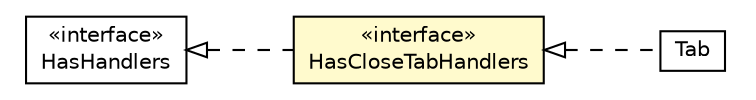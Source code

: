 #!/usr/local/bin/dot
#
# Class diagram 
# Generated by UMLGraph version R5_6-24-gf6e263 (http://www.umlgraph.org/)
#

digraph G {
	edge [fontname="Helvetica",fontsize=10,labelfontname="Helvetica",labelfontsize=10];
	node [fontname="Helvetica",fontsize=10,shape=plaintext];
	nodesep=0.25;
	ranksep=0.5;
	rankdir=LR;
	// com.gwtplatform.carstore.client.application.cars.car.navigation.Tab
	c137610 [label=<<table title="com.gwtplatform.carstore.client.application.cars.car.navigation.Tab" border="0" cellborder="1" cellspacing="0" cellpadding="2" port="p" href="./Tab.html">
		<tr><td><table border="0" cellspacing="0" cellpadding="1">
<tr><td align="center" balign="center"> Tab </td></tr>
		</table></td></tr>
		</table>>, URL="./Tab.html", fontname="Helvetica", fontcolor="black", fontsize=10.0];
	// com.gwtplatform.carstore.client.application.cars.car.navigation.CloseTabEvent.HasCloseTabHandlers
	c137620 [label=<<table title="com.gwtplatform.carstore.client.application.cars.car.navigation.CloseTabEvent.HasCloseTabHandlers" border="0" cellborder="1" cellspacing="0" cellpadding="2" port="p" bgcolor="lemonChiffon" href="./CloseTabEvent.HasCloseTabHandlers.html">
		<tr><td><table border="0" cellspacing="0" cellpadding="1">
<tr><td align="center" balign="center"> &#171;interface&#187; </td></tr>
<tr><td align="center" balign="center"> HasCloseTabHandlers </td></tr>
		</table></td></tr>
		</table>>, URL="./CloseTabEvent.HasCloseTabHandlers.html", fontname="Helvetica", fontcolor="black", fontsize=10.0];
	//com.gwtplatform.carstore.client.application.cars.car.navigation.Tab implements com.gwtplatform.carstore.client.application.cars.car.navigation.CloseTabEvent.HasCloseTabHandlers
	c137620:p -> c137610:p [dir=back,arrowtail=empty,style=dashed];
	//com.gwtplatform.carstore.client.application.cars.car.navigation.CloseTabEvent.HasCloseTabHandlers implements com.google.gwt.event.shared.HasHandlers
	c137827:p -> c137620:p [dir=back,arrowtail=empty,style=dashed];
	// com.google.gwt.event.shared.HasHandlers
	c137827 [label=<<table title="com.google.gwt.event.shared.HasHandlers" border="0" cellborder="1" cellspacing="0" cellpadding="2" port="p" href="http://google-web-toolkit.googlecode.com/svn/javadoc/latest/com/google/gwt/event/shared/HasHandlers.html">
		<tr><td><table border="0" cellspacing="0" cellpadding="1">
<tr><td align="center" balign="center"> &#171;interface&#187; </td></tr>
<tr><td align="center" balign="center"> HasHandlers </td></tr>
		</table></td></tr>
		</table>>, URL="http://google-web-toolkit.googlecode.com/svn/javadoc/latest/com/google/gwt/event/shared/HasHandlers.html", fontname="Helvetica", fontcolor="black", fontsize=10.0];
}

